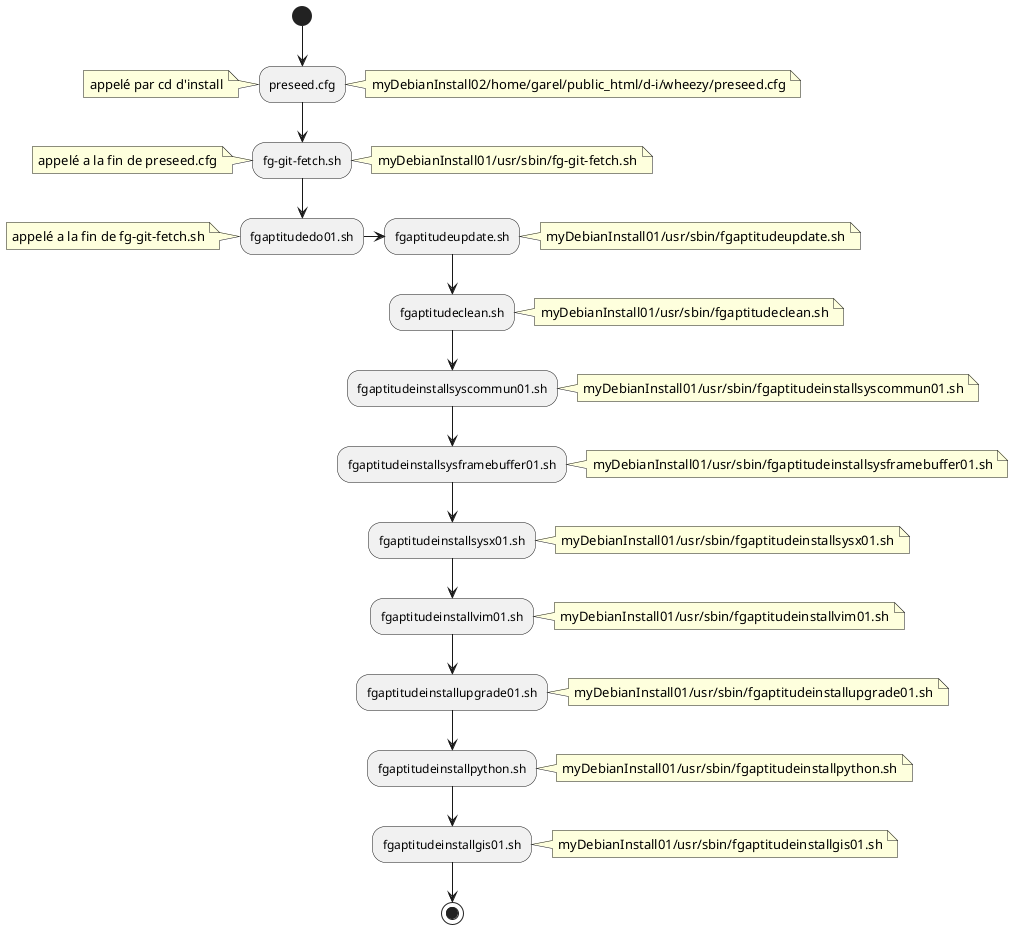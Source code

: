 @startuml install.png

(*) --> "preseed.cfg"
note right: myDebianInstall02/home/garel/public_html/d-i/wheezy/preseed.cfg
note left
  appelé par cd d'install
end note
"preseed.cfg" --> "fg-git-fetch.sh"
note right: myDebianInstall01/usr/sbin/fg-git-fetch.sh
note left
  appelé a la fin de preseed.cfg
end note
"fg-git-fetch.sh" --> "fgaptitudedo01.sh"
note left
  appelé a la fin de fg-git-fetch.sh
end note
"fgaptitudedo01.sh" -right-> "fgaptitudeupdate.sh"
note right: myDebianInstall01/usr/sbin/fgaptitudeupdate.sh
"fgaptitudeupdate.sh" --> "fgaptitudeclean.sh"
note right: myDebianInstall01/usr/sbin/fgaptitudeclean.sh
"fgaptitudeclean.sh" --> "fgaptitudeinstallsyscommun01.sh"
note right: myDebianInstall01/usr/sbin/fgaptitudeinstallsyscommun01.sh
"fgaptitudeinstallsyscommun01.sh" --> "fgaptitudeinstallsysframebuffer01.sh"
note right: myDebianInstall01/usr/sbin/fgaptitudeinstallsysframebuffer01.sh
"fgaptitudeinstallsysframebuffer01.sh" --> "fgaptitudeinstallsysx01.sh"
note right: myDebianInstall01/usr/sbin/fgaptitudeinstallsysx01.sh
"fgaptitudeinstallsysx01.sh" --> "fgaptitudeinstallvim01.sh"
note right: myDebianInstall01/usr/sbin/fgaptitudeinstallvim01.sh
"fgaptitudeinstallvim01.sh" --> "fgaptitudeinstallupgrade01.sh"
note right: myDebianInstall01/usr/sbin/fgaptitudeinstallupgrade01.sh
"fgaptitudeinstallupgrade01.sh" --> "fgaptitudeinstallpython.sh"
note right: myDebianInstall01/usr/sbin/fgaptitudeinstallpython.sh
"fgaptitudeinstallpython.sh" --> "fgaptitudeinstallgis01.sh"
note right: myDebianInstall01/usr/sbin/fgaptitudeinstallgis01.sh
"fgaptitudeinstallgis01.sh" --> (*)

@enduml
